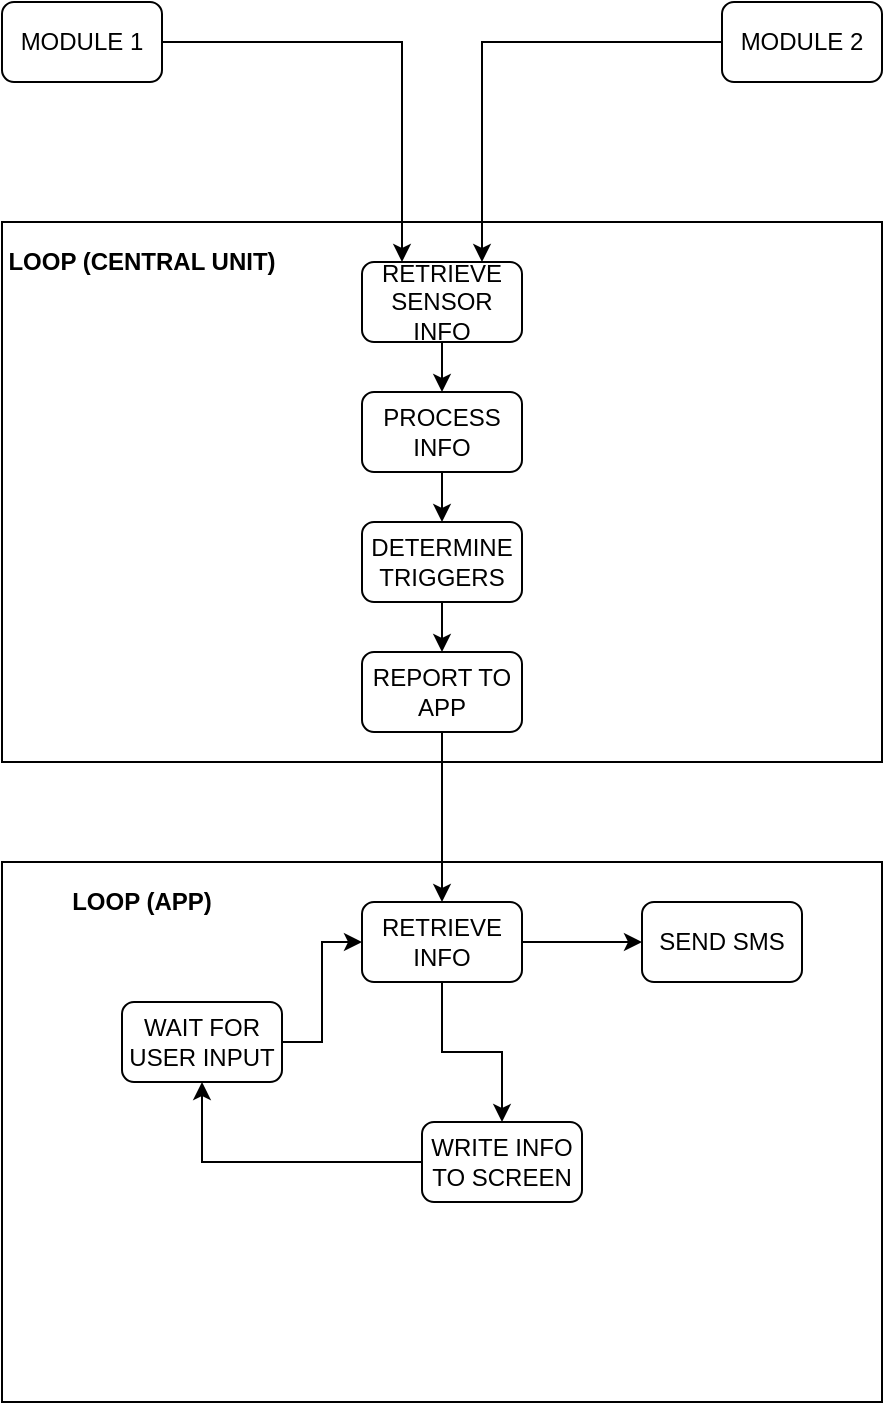 <mxfile version="12.1.4" type="device" pages="1"><diagram id="3_PW8pChCK0pREpjvNrP" name="Page-1"><mxGraphModel dx="1408" dy="875" grid="1" gridSize="10" guides="1" tooltips="1" connect="1" arrows="1" fold="1" page="1" pageScale="1" pageWidth="850" pageHeight="1100" math="0" shadow="0"><root><mxCell id="0"/><mxCell id="1" parent="0"/><mxCell id="SurU2DCJ5HAS6ULZ-MSJ-22" value="" style="rounded=0;whiteSpace=wrap;html=1;" vertex="1" parent="1"><mxGeometry x="200" y="510" width="440" height="270" as="geometry"/></mxCell><mxCell id="SurU2DCJ5HAS6ULZ-MSJ-5" value="" style="rounded=0;whiteSpace=wrap;html=1;" vertex="1" parent="1"><mxGeometry x="200" y="190" width="440" height="270" as="geometry"/></mxCell><mxCell id="SurU2DCJ5HAS6ULZ-MSJ-9" style="edgeStyle=orthogonalEdgeStyle;rounded=0;orthogonalLoop=1;jettySize=auto;html=1;entryX=0.25;entryY=0;entryDx=0;entryDy=0;" edge="1" parent="1" source="SurU2DCJ5HAS6ULZ-MSJ-1" target="SurU2DCJ5HAS6ULZ-MSJ-8"><mxGeometry relative="1" as="geometry"><mxPoint x="340" y="350" as="targetPoint"/></mxGeometry></mxCell><mxCell id="SurU2DCJ5HAS6ULZ-MSJ-1" value="MODULE 1" style="rounded=1;whiteSpace=wrap;html=1;" vertex="1" parent="1"><mxGeometry x="200" y="80" width="80" height="40" as="geometry"/></mxCell><mxCell id="SurU2DCJ5HAS6ULZ-MSJ-10" style="edgeStyle=orthogonalEdgeStyle;rounded=0;orthogonalLoop=1;jettySize=auto;html=1;entryX=0.75;entryY=0;entryDx=0;entryDy=0;" edge="1" parent="1" source="SurU2DCJ5HAS6ULZ-MSJ-2" target="SurU2DCJ5HAS6ULZ-MSJ-8"><mxGeometry relative="1" as="geometry"/></mxCell><mxCell id="SurU2DCJ5HAS6ULZ-MSJ-2" value="&lt;div&gt;MODULE 2&lt;/div&gt;" style="rounded=1;whiteSpace=wrap;html=1;" vertex="1" parent="1"><mxGeometry x="560" y="80" width="80" height="40" as="geometry"/></mxCell><mxCell id="SurU2DCJ5HAS6ULZ-MSJ-6" value="&lt;b&gt;LOOP (CENTRAL UNIT)&lt;br&gt;&lt;/b&gt;" style="text;html=1;strokeColor=none;fillColor=none;align=center;verticalAlign=middle;whiteSpace=wrap;rounded=0;" vertex="1" parent="1"><mxGeometry x="200" y="190" width="140" height="40" as="geometry"/></mxCell><mxCell id="SurU2DCJ5HAS6ULZ-MSJ-31" style="edgeStyle=orthogonalEdgeStyle;rounded=0;orthogonalLoop=1;jettySize=auto;html=1;entryX=0.5;entryY=0;entryDx=0;entryDy=0;" edge="1" parent="1" source="SurU2DCJ5HAS6ULZ-MSJ-7" target="SurU2DCJ5HAS6ULZ-MSJ-26"><mxGeometry relative="1" as="geometry"/></mxCell><mxCell id="SurU2DCJ5HAS6ULZ-MSJ-7" value="REPORT TO APP" style="rounded=1;whiteSpace=wrap;html=1;" vertex="1" parent="1"><mxGeometry x="380" y="405" width="80" height="40" as="geometry"/></mxCell><mxCell id="SurU2DCJ5HAS6ULZ-MSJ-16" style="edgeStyle=orthogonalEdgeStyle;rounded=0;orthogonalLoop=1;jettySize=auto;html=1;" edge="1" parent="1" source="SurU2DCJ5HAS6ULZ-MSJ-8" target="SurU2DCJ5HAS6ULZ-MSJ-15"><mxGeometry relative="1" as="geometry"/></mxCell><mxCell id="SurU2DCJ5HAS6ULZ-MSJ-8" value="RETRIEVE SENSOR INFO" style="rounded=1;whiteSpace=wrap;html=1;" vertex="1" parent="1"><mxGeometry x="380" y="210" width="80" height="40" as="geometry"/></mxCell><mxCell id="SurU2DCJ5HAS6ULZ-MSJ-18" style="edgeStyle=orthogonalEdgeStyle;rounded=0;orthogonalLoop=1;jettySize=auto;html=1;" edge="1" parent="1" source="SurU2DCJ5HAS6ULZ-MSJ-15" target="SurU2DCJ5HAS6ULZ-MSJ-17"><mxGeometry relative="1" as="geometry"/></mxCell><mxCell id="SurU2DCJ5HAS6ULZ-MSJ-15" value="&lt;div&gt;PROCESS INFO&lt;br&gt;&lt;/div&gt;" style="rounded=1;whiteSpace=wrap;html=1;" vertex="1" parent="1"><mxGeometry x="380" y="275" width="80" height="40" as="geometry"/></mxCell><mxCell id="SurU2DCJ5HAS6ULZ-MSJ-20" style="edgeStyle=orthogonalEdgeStyle;rounded=0;orthogonalLoop=1;jettySize=auto;html=1;" edge="1" parent="1" source="SurU2DCJ5HAS6ULZ-MSJ-17" target="SurU2DCJ5HAS6ULZ-MSJ-7"><mxGeometry relative="1" as="geometry"/></mxCell><mxCell id="SurU2DCJ5HAS6ULZ-MSJ-17" value="DETERMINE TRIGGERS" style="rounded=1;whiteSpace=wrap;html=1;" vertex="1" parent="1"><mxGeometry x="380" y="340" width="80" height="40" as="geometry"/></mxCell><mxCell id="SurU2DCJ5HAS6ULZ-MSJ-23" value="&lt;b&gt;LOOP (APP)&lt;br&gt;&lt;/b&gt;" style="text;html=1;strokeColor=none;fillColor=none;align=center;verticalAlign=middle;whiteSpace=wrap;rounded=0;" vertex="1" parent="1"><mxGeometry x="200" y="510" width="140" height="40" as="geometry"/></mxCell><mxCell id="SurU2DCJ5HAS6ULZ-MSJ-34" style="edgeStyle=orthogonalEdgeStyle;rounded=0;orthogonalLoop=1;jettySize=auto;html=1;entryX=0;entryY=0.5;entryDx=0;entryDy=0;" edge="1" parent="1" source="SurU2DCJ5HAS6ULZ-MSJ-24" target="SurU2DCJ5HAS6ULZ-MSJ-26"><mxGeometry relative="1" as="geometry"/></mxCell><mxCell id="SurU2DCJ5HAS6ULZ-MSJ-24" value="WAIT FOR USER INPUT" style="rounded=1;whiteSpace=wrap;html=1;" vertex="1" parent="1"><mxGeometry x="260" y="580" width="80" height="40" as="geometry"/></mxCell><mxCell id="SurU2DCJ5HAS6ULZ-MSJ-25" style="edgeStyle=orthogonalEdgeStyle;rounded=0;orthogonalLoop=1;jettySize=auto;html=1;" edge="1" parent="1" source="SurU2DCJ5HAS6ULZ-MSJ-26" target="SurU2DCJ5HAS6ULZ-MSJ-28"><mxGeometry relative="1" as="geometry"/></mxCell><mxCell id="SurU2DCJ5HAS6ULZ-MSJ-33" style="edgeStyle=orthogonalEdgeStyle;rounded=0;orthogonalLoop=1;jettySize=auto;html=1;" edge="1" parent="1" source="SurU2DCJ5HAS6ULZ-MSJ-26" target="SurU2DCJ5HAS6ULZ-MSJ-32"><mxGeometry relative="1" as="geometry"/></mxCell><mxCell id="SurU2DCJ5HAS6ULZ-MSJ-26" value="RETRIEVE INFO" style="rounded=1;whiteSpace=wrap;html=1;" vertex="1" parent="1"><mxGeometry x="380" y="530" width="80" height="40" as="geometry"/></mxCell><mxCell id="SurU2DCJ5HAS6ULZ-MSJ-35" style="edgeStyle=orthogonalEdgeStyle;rounded=0;orthogonalLoop=1;jettySize=auto;html=1;entryX=0.5;entryY=1;entryDx=0;entryDy=0;" edge="1" parent="1" source="SurU2DCJ5HAS6ULZ-MSJ-28" target="SurU2DCJ5HAS6ULZ-MSJ-24"><mxGeometry relative="1" as="geometry"/></mxCell><mxCell id="SurU2DCJ5HAS6ULZ-MSJ-28" value="WRITE INFO TO SCREEN" style="rounded=1;whiteSpace=wrap;html=1;" vertex="1" parent="1"><mxGeometry x="410" y="640" width="80" height="40" as="geometry"/></mxCell><mxCell id="SurU2DCJ5HAS6ULZ-MSJ-32" value="SEND SMS" style="rounded=1;whiteSpace=wrap;html=1;" vertex="1" parent="1"><mxGeometry x="520" y="530" width="80" height="40" as="geometry"/></mxCell></root></mxGraphModel></diagram></mxfile>